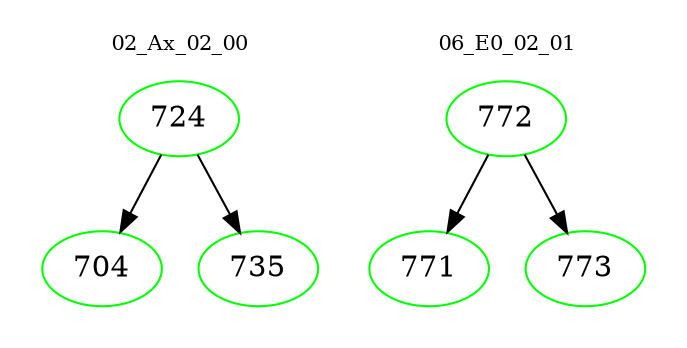digraph{
subgraph cluster_0 {
color = white
label = "02_Ax_02_00";
fontsize=10;
T0_724 [label="724", color="green"]
T0_724 -> T0_704 [color="black"]
T0_704 [label="704", color="green"]
T0_724 -> T0_735 [color="black"]
T0_735 [label="735", color="green"]
}
subgraph cluster_1 {
color = white
label = "06_E0_02_01";
fontsize=10;
T1_772 [label="772", color="green"]
T1_772 -> T1_771 [color="black"]
T1_771 [label="771", color="green"]
T1_772 -> T1_773 [color="black"]
T1_773 [label="773", color="green"]
}
}
